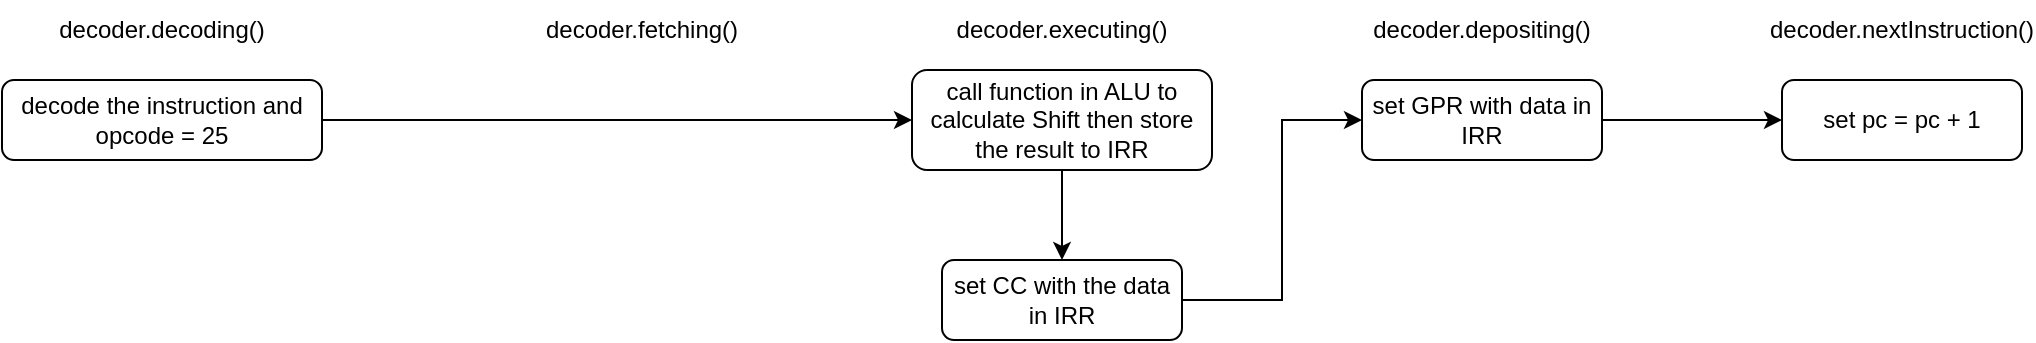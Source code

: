 <mxfile version="15.6.1" type="device" pages="2"><diagram id="ydFRP4ZFmEqFZ_DxJtqE" name="SRC"><mxGraphModel dx="1038" dy="547" grid="1" gridSize="10" guides="1" tooltips="1" connect="1" arrows="1" fold="1" page="1" pageScale="1" pageWidth="1169" pageHeight="827" math="0" shadow="0"><root><mxCell id="0"/><mxCell id="1" parent="0"/><mxCell id="sPsJByBwofBDatG6MhqQ-21" value="" style="edgeStyle=orthogonalEdgeStyle;rounded=0;orthogonalLoop=1;jettySize=auto;html=1;" edge="1" parent="1" source="sPsJByBwofBDatG6MhqQ-2" target="sPsJByBwofBDatG6MhqQ-10"><mxGeometry relative="1" as="geometry"/></mxCell><mxCell id="sPsJByBwofBDatG6MhqQ-2" value="decode the instruction and opcode = 25" style="rounded=1;whiteSpace=wrap;html=1;fontSize=12;glass=0;strokeWidth=1;shadow=0;" vertex="1" parent="1"><mxGeometry x="30" y="210" width="160" height="40" as="geometry"/></mxCell><mxCell id="sPsJByBwofBDatG6MhqQ-9" value="" style="edgeStyle=orthogonalEdgeStyle;rounded=0;orthogonalLoop=1;jettySize=auto;html=1;" edge="1" parent="1" source="sPsJByBwofBDatG6MhqQ-10" target="sPsJByBwofBDatG6MhqQ-13"><mxGeometry relative="1" as="geometry"/></mxCell><mxCell id="sPsJByBwofBDatG6MhqQ-10" value="call function in ALU to calculate Shift then store the result to IRR" style="rounded=1;whiteSpace=wrap;html=1;fontSize=12;glass=0;strokeWidth=1;shadow=0;" vertex="1" parent="1"><mxGeometry x="485" y="205" width="150" height="50" as="geometry"/></mxCell><mxCell id="sPsJByBwofBDatG6MhqQ-11" value="" style="edgeStyle=orthogonalEdgeStyle;rounded=0;orthogonalLoop=1;jettySize=auto;html=1;" edge="1" parent="1" source="sPsJByBwofBDatG6MhqQ-20" target="sPsJByBwofBDatG6MhqQ-14"><mxGeometry relative="1" as="geometry"><Array as="points"><mxPoint x="830" y="230"/><mxPoint x="830" y="230"/></Array></mxGeometry></mxCell><mxCell id="sPsJByBwofBDatG6MhqQ-12" value="" style="edgeStyle=orthogonalEdgeStyle;rounded=0;orthogonalLoop=1;jettySize=auto;html=1;" edge="1" parent="1" source="sPsJByBwofBDatG6MhqQ-13" target="sPsJByBwofBDatG6MhqQ-20"><mxGeometry relative="1" as="geometry"><Array as="points"><mxPoint x="670" y="320"/><mxPoint x="670" y="230"/></Array></mxGeometry></mxCell><mxCell id="sPsJByBwofBDatG6MhqQ-13" value="set CC with the data in IRR" style="rounded=1;whiteSpace=wrap;html=1;fontSize=12;glass=0;strokeWidth=1;shadow=0;" vertex="1" parent="1"><mxGeometry x="500" y="300" width="120" height="40" as="geometry"/></mxCell><mxCell id="sPsJByBwofBDatG6MhqQ-14" value="set pc = pc + 1" style="rounded=1;whiteSpace=wrap;html=1;fontSize=12;glass=0;strokeWidth=1;shadow=0;" vertex="1" parent="1"><mxGeometry x="920" y="210" width="120" height="40" as="geometry"/></mxCell><mxCell id="sPsJByBwofBDatG6MhqQ-15" value="decoder.decoding()" style="text;html=1;strokeColor=none;fillColor=none;align=center;verticalAlign=middle;whiteSpace=wrap;rounded=0;" vertex="1" parent="1"><mxGeometry x="50" y="170" width="120" height="30" as="geometry"/></mxCell><mxCell id="sPsJByBwofBDatG6MhqQ-16" value="decoder.fetching()" style="text;html=1;strokeColor=none;fillColor=none;align=center;verticalAlign=middle;whiteSpace=wrap;rounded=0;" vertex="1" parent="1"><mxGeometry x="290" y="170" width="120" height="30" as="geometry"/></mxCell><mxCell id="sPsJByBwofBDatG6MhqQ-17" value="decoder.executing()" style="text;html=1;strokeColor=none;fillColor=none;align=center;verticalAlign=middle;whiteSpace=wrap;rounded=0;" vertex="1" parent="1"><mxGeometry x="500" y="170" width="120" height="30" as="geometry"/></mxCell><mxCell id="sPsJByBwofBDatG6MhqQ-18" value="decoder.depositing()" style="text;html=1;strokeColor=none;fillColor=none;align=center;verticalAlign=middle;whiteSpace=wrap;rounded=0;" vertex="1" parent="1"><mxGeometry x="710" y="170" width="120" height="30" as="geometry"/></mxCell><mxCell id="sPsJByBwofBDatG6MhqQ-19" value="decoder.nextInstruction()" style="text;html=1;strokeColor=none;fillColor=none;align=center;verticalAlign=middle;whiteSpace=wrap;rounded=0;" vertex="1" parent="1"><mxGeometry x="920" y="170" width="120" height="30" as="geometry"/></mxCell><mxCell id="sPsJByBwofBDatG6MhqQ-20" value="set GPR with data in IRR" style="rounded=1;whiteSpace=wrap;html=1;fontSize=12;glass=0;strokeWidth=1;shadow=0;" vertex="1" parent="1"><mxGeometry x="710" y="210" width="120" height="40" as="geometry"/></mxCell></root></mxGraphModel></diagram><diagram name="RRC" id="KxVedgl4OVyd2MqeZ7FS"><mxGraphModel dx="1038" dy="547" grid="1" gridSize="10" guides="1" tooltips="1" connect="1" arrows="1" fold="1" page="1" pageScale="1" pageWidth="1169" pageHeight="827" math="0" shadow="0"><root><mxCell id="eRvt6zS--yuNxG7DZzFf-0"/><mxCell id="eRvt6zS--yuNxG7DZzFf-1" parent="eRvt6zS--yuNxG7DZzFf-0"/><mxCell id="eRvt6zS--yuNxG7DZzFf-2" value="" style="edgeStyle=orthogonalEdgeStyle;rounded=0;orthogonalLoop=1;jettySize=auto;html=1;" edge="1" parent="eRvt6zS--yuNxG7DZzFf-1" source="eRvt6zS--yuNxG7DZzFf-3" target="eRvt6zS--yuNxG7DZzFf-5"><mxGeometry relative="1" as="geometry"/></mxCell><mxCell id="eRvt6zS--yuNxG7DZzFf-3" value="decode the instruction and opcode = 26" style="rounded=1;whiteSpace=wrap;html=1;fontSize=12;glass=0;strokeWidth=1;shadow=0;" vertex="1" parent="eRvt6zS--yuNxG7DZzFf-1"><mxGeometry x="30" y="210" width="160" height="40" as="geometry"/></mxCell><mxCell id="eRvt6zS--yuNxG7DZzFf-4" value="" style="edgeStyle=orthogonalEdgeStyle;rounded=0;orthogonalLoop=1;jettySize=auto;html=1;" edge="1" parent="eRvt6zS--yuNxG7DZzFf-1" source="eRvt6zS--yuNxG7DZzFf-5" target="eRvt6zS--yuNxG7DZzFf-8"><mxGeometry relative="1" as="geometry"/></mxCell><mxCell id="eRvt6zS--yuNxG7DZzFf-5" value="call function in ALU to calculate Rotate then store the result to IRR" style="rounded=1;whiteSpace=wrap;html=1;fontSize=12;glass=0;strokeWidth=1;shadow=0;" vertex="1" parent="eRvt6zS--yuNxG7DZzFf-1"><mxGeometry x="485" y="205" width="150" height="50" as="geometry"/></mxCell><mxCell id="eRvt6zS--yuNxG7DZzFf-6" value="" style="edgeStyle=orthogonalEdgeStyle;rounded=0;orthogonalLoop=1;jettySize=auto;html=1;" edge="1" parent="eRvt6zS--yuNxG7DZzFf-1" source="eRvt6zS--yuNxG7DZzFf-15" target="eRvt6zS--yuNxG7DZzFf-9"><mxGeometry relative="1" as="geometry"><Array as="points"><mxPoint x="830" y="230"/><mxPoint x="830" y="230"/></Array></mxGeometry></mxCell><mxCell id="eRvt6zS--yuNxG7DZzFf-7" value="" style="edgeStyle=orthogonalEdgeStyle;rounded=0;orthogonalLoop=1;jettySize=auto;html=1;" edge="1" parent="eRvt6zS--yuNxG7DZzFf-1" source="eRvt6zS--yuNxG7DZzFf-8" target="eRvt6zS--yuNxG7DZzFf-15"><mxGeometry relative="1" as="geometry"><Array as="points"><mxPoint x="670" y="320"/><mxPoint x="670" y="230"/></Array></mxGeometry></mxCell><mxCell id="eRvt6zS--yuNxG7DZzFf-8" value="set CC with the data in IRR" style="rounded=1;whiteSpace=wrap;html=1;fontSize=12;glass=0;strokeWidth=1;shadow=0;" vertex="1" parent="eRvt6zS--yuNxG7DZzFf-1"><mxGeometry x="500" y="300" width="120" height="40" as="geometry"/></mxCell><mxCell id="eRvt6zS--yuNxG7DZzFf-9" value="set pc = pc + 1" style="rounded=1;whiteSpace=wrap;html=1;fontSize=12;glass=0;strokeWidth=1;shadow=0;" vertex="1" parent="eRvt6zS--yuNxG7DZzFf-1"><mxGeometry x="920" y="210" width="120" height="40" as="geometry"/></mxCell><mxCell id="eRvt6zS--yuNxG7DZzFf-10" value="decoder.decoding()" style="text;html=1;strokeColor=none;fillColor=none;align=center;verticalAlign=middle;whiteSpace=wrap;rounded=0;" vertex="1" parent="eRvt6zS--yuNxG7DZzFf-1"><mxGeometry x="50" y="170" width="120" height="30" as="geometry"/></mxCell><mxCell id="eRvt6zS--yuNxG7DZzFf-11" value="decoder.fetching()" style="text;html=1;strokeColor=none;fillColor=none;align=center;verticalAlign=middle;whiteSpace=wrap;rounded=0;" vertex="1" parent="eRvt6zS--yuNxG7DZzFf-1"><mxGeometry x="290" y="170" width="120" height="30" as="geometry"/></mxCell><mxCell id="eRvt6zS--yuNxG7DZzFf-12" value="decoder.executing()" style="text;html=1;strokeColor=none;fillColor=none;align=center;verticalAlign=middle;whiteSpace=wrap;rounded=0;" vertex="1" parent="eRvt6zS--yuNxG7DZzFf-1"><mxGeometry x="500" y="170" width="120" height="30" as="geometry"/></mxCell><mxCell id="eRvt6zS--yuNxG7DZzFf-13" value="decoder.depositing()" style="text;html=1;strokeColor=none;fillColor=none;align=center;verticalAlign=middle;whiteSpace=wrap;rounded=0;" vertex="1" parent="eRvt6zS--yuNxG7DZzFf-1"><mxGeometry x="710" y="170" width="120" height="30" as="geometry"/></mxCell><mxCell id="eRvt6zS--yuNxG7DZzFf-14" value="decoder.nextInstruction()" style="text;html=1;strokeColor=none;fillColor=none;align=center;verticalAlign=middle;whiteSpace=wrap;rounded=0;" vertex="1" parent="eRvt6zS--yuNxG7DZzFf-1"><mxGeometry x="920" y="170" width="120" height="30" as="geometry"/></mxCell><mxCell id="eRvt6zS--yuNxG7DZzFf-15" value="set GPR with data in IRR" style="rounded=1;whiteSpace=wrap;html=1;fontSize=12;glass=0;strokeWidth=1;shadow=0;" vertex="1" parent="eRvt6zS--yuNxG7DZzFf-1"><mxGeometry x="710" y="210" width="120" height="40" as="geometry"/></mxCell></root></mxGraphModel></diagram></mxfile>